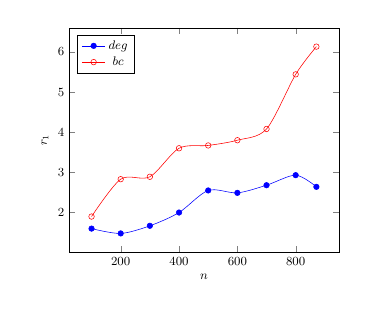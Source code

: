 \tikzstyle{textstyle}=[font=\fontsize{9}{9}\selectfont]
\begin{tikzpicture}[textstyle, scale=0.5]
    \begin{axis}[
        xlabel={$n$},
        ylabel={$r_{1}$},
		legend pos=north west
        ]
        
    \addplot[smooth,mark=*,color=blue, solid] plot coordinates {
		(100,1.6)
		(200,1.48)
		(300,1.67)
		(400,2.0)
		(500,2.55)
		(600,2.49)
		(700,2.68)
		(800,2.93)
		(871,2.64)
    };
    \addlegendentry{$deg$}

    \addplot[smooth,mark=o, color=red, solid] plot coordinates {
		(100,1.9)
		(200,2.83)
		(300,2.89)
		(400,3.6)
		(500,3.67)
		(600,3.8)
		(700,4.08)
		(800,5.44)
		(871,6.13)
    };
    \addlegendentry{$bc$}
    
    \end{axis}
\end{tikzpicture}
